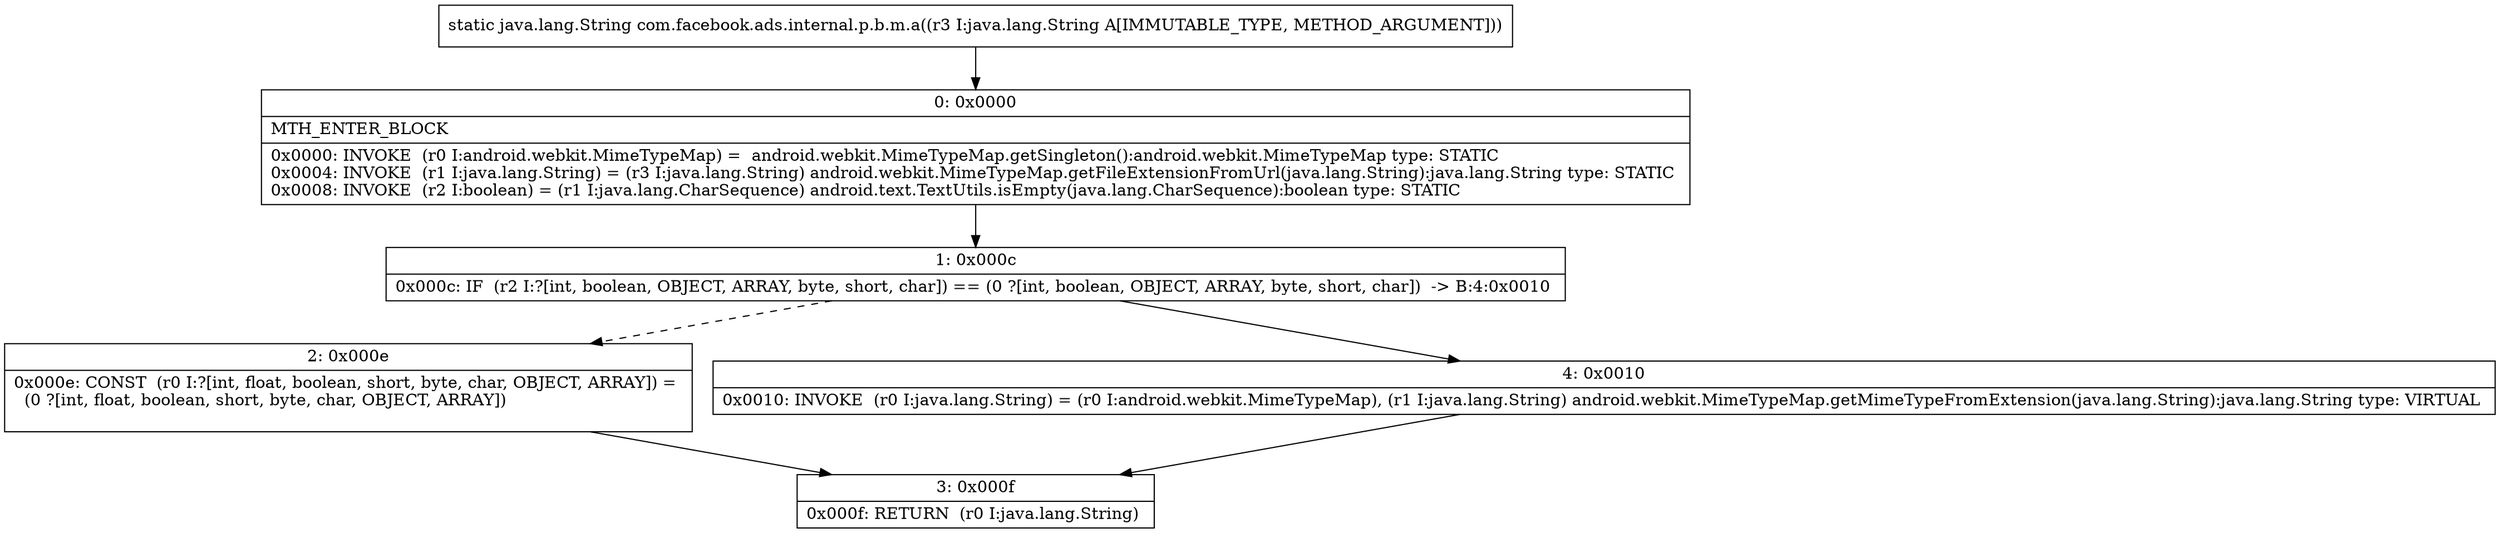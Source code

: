 digraph "CFG forcom.facebook.ads.internal.p.b.m.a(Ljava\/lang\/String;)Ljava\/lang\/String;" {
Node_0 [shape=record,label="{0\:\ 0x0000|MTH_ENTER_BLOCK\l|0x0000: INVOKE  (r0 I:android.webkit.MimeTypeMap) =  android.webkit.MimeTypeMap.getSingleton():android.webkit.MimeTypeMap type: STATIC \l0x0004: INVOKE  (r1 I:java.lang.String) = (r3 I:java.lang.String) android.webkit.MimeTypeMap.getFileExtensionFromUrl(java.lang.String):java.lang.String type: STATIC \l0x0008: INVOKE  (r2 I:boolean) = (r1 I:java.lang.CharSequence) android.text.TextUtils.isEmpty(java.lang.CharSequence):boolean type: STATIC \l}"];
Node_1 [shape=record,label="{1\:\ 0x000c|0x000c: IF  (r2 I:?[int, boolean, OBJECT, ARRAY, byte, short, char]) == (0 ?[int, boolean, OBJECT, ARRAY, byte, short, char])  \-\> B:4:0x0010 \l}"];
Node_2 [shape=record,label="{2\:\ 0x000e|0x000e: CONST  (r0 I:?[int, float, boolean, short, byte, char, OBJECT, ARRAY]) = \l  (0 ?[int, float, boolean, short, byte, char, OBJECT, ARRAY])\l \l}"];
Node_3 [shape=record,label="{3\:\ 0x000f|0x000f: RETURN  (r0 I:java.lang.String) \l}"];
Node_4 [shape=record,label="{4\:\ 0x0010|0x0010: INVOKE  (r0 I:java.lang.String) = (r0 I:android.webkit.MimeTypeMap), (r1 I:java.lang.String) android.webkit.MimeTypeMap.getMimeTypeFromExtension(java.lang.String):java.lang.String type: VIRTUAL \l}"];
MethodNode[shape=record,label="{static java.lang.String com.facebook.ads.internal.p.b.m.a((r3 I:java.lang.String A[IMMUTABLE_TYPE, METHOD_ARGUMENT])) }"];
MethodNode -> Node_0;
Node_0 -> Node_1;
Node_1 -> Node_2[style=dashed];
Node_1 -> Node_4;
Node_2 -> Node_3;
Node_4 -> Node_3;
}

